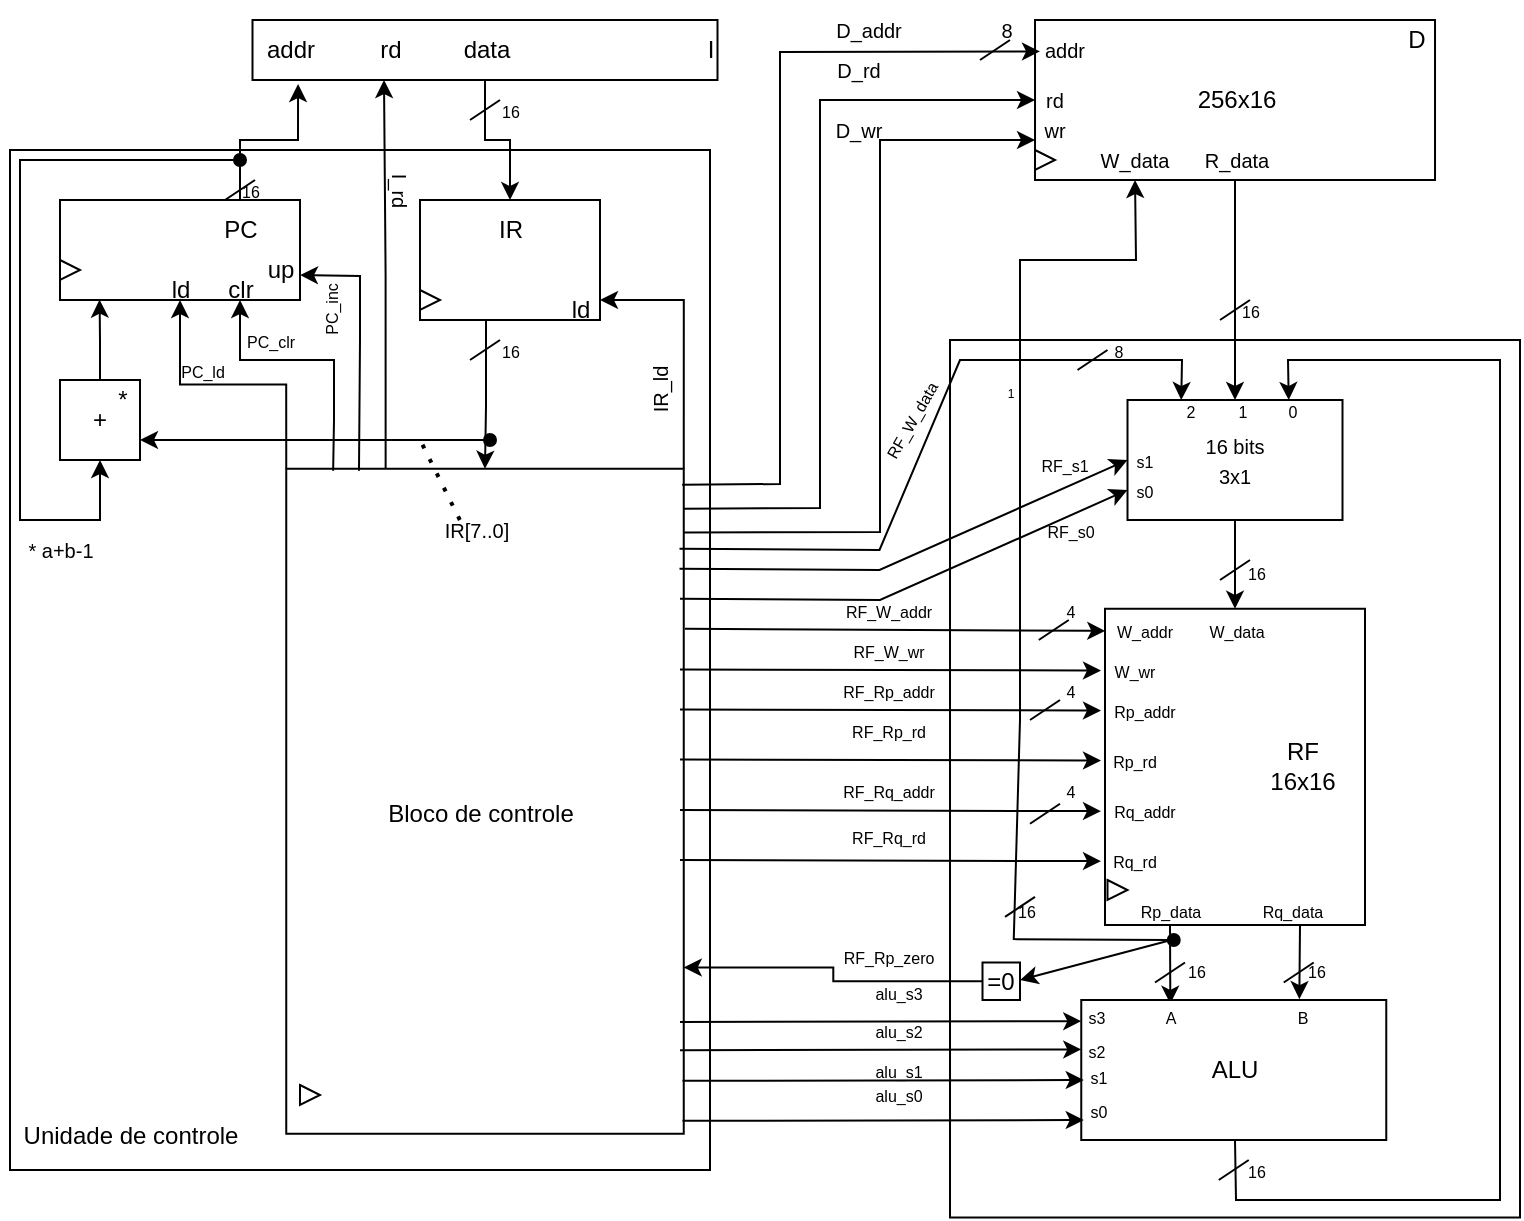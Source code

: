 <mxfile version="21.6.3" type="github">
  <diagram name="Page-1" id="ZlM_A8k6TZbqFOeZ7nO7">
    <mxGraphModel dx="961" dy="523" grid="1" gridSize="10" guides="1" tooltips="1" connect="1" arrows="1" fold="1" page="1" pageScale="1" pageWidth="850" pageHeight="1100" math="0" shadow="0">
      <root>
        <mxCell id="0" />
        <mxCell id="1" parent="0" />
        <mxCell id="ngXh2x4NFbDctlyxZlGq-3" value="" style="rounded=0;whiteSpace=wrap;html=1;rotation=90;" parent="1" vertex="1">
          <mxGeometry x="-35" y="315" width="510" height="350" as="geometry" />
        </mxCell>
        <mxCell id="yScjFbCwDToI_tj8SOom-4" style="edgeStyle=orthogonalEdgeStyle;rounded=0;orthogonalLoop=1;jettySize=auto;html=1;exitX=0;exitY=0.75;exitDx=0;exitDy=0;entryX=0.4;entryY=1;entryDx=0;entryDy=0;entryPerimeter=0;" edge="1" parent="1" source="ngXh2x4NFbDctlyxZlGq-4" target="ngXh2x4NFbDctlyxZlGq-20">
          <mxGeometry relative="1" as="geometry" />
        </mxCell>
        <mxCell id="yScjFbCwDToI_tj8SOom-14" style="edgeStyle=orthogonalEdgeStyle;rounded=0;orthogonalLoop=1;jettySize=auto;html=1;exitX=0;exitY=1;exitDx=0;exitDy=0;entryX=0.5;entryY=1;entryDx=0;entryDy=0;" edge="1" parent="1" source="ngXh2x4NFbDctlyxZlGq-4" target="ngXh2x4NFbDctlyxZlGq-6">
          <mxGeometry relative="1" as="geometry" />
        </mxCell>
        <mxCell id="yScjFbCwDToI_tj8SOom-21" style="edgeStyle=orthogonalEdgeStyle;rounded=0;orthogonalLoop=1;jettySize=auto;html=1;exitX=0;exitY=0;exitDx=0;exitDy=0;" edge="1" parent="1" source="ngXh2x4NFbDctlyxZlGq-4">
          <mxGeometry relative="1" as="geometry">
            <mxPoint x="340" y="310" as="targetPoint" />
            <Array as="points">
              <mxPoint x="382" y="310" />
            </Array>
          </mxGeometry>
        </mxCell>
        <mxCell id="ngXh2x4NFbDctlyxZlGq-4" value="" style="rounded=0;whiteSpace=wrap;html=1;rotation=90;" parent="1" vertex="1">
          <mxGeometry x="116.25" y="461.25" width="332.5" height="198.75" as="geometry" />
        </mxCell>
        <mxCell id="ngXh2x4NFbDctlyxZlGq-16" style="edgeStyle=orthogonalEdgeStyle;rounded=0;orthogonalLoop=1;jettySize=auto;html=1;exitX=0.5;exitY=1;exitDx=0;exitDy=0;entryX=0.5;entryY=0;entryDx=0;entryDy=0;" parent="1" source="ngXh2x4NFbDctlyxZlGq-5" target="ngXh2x4NFbDctlyxZlGq-7" edge="1">
          <mxGeometry relative="1" as="geometry" />
        </mxCell>
        <mxCell id="ngXh2x4NFbDctlyxZlGq-5" value="" style="rounded=0;whiteSpace=wrap;html=1;" parent="1" vertex="1">
          <mxGeometry x="166.25" y="170" width="232.5" height="30" as="geometry" />
        </mxCell>
        <mxCell id="ngXh2x4NFbDctlyxZlGq-14" style="edgeStyle=orthogonalEdgeStyle;rounded=0;orthogonalLoop=1;jettySize=auto;html=1;exitX=0.75;exitY=0;exitDx=0;exitDy=0;entryX=0.098;entryY=1.067;entryDx=0;entryDy=0;entryPerimeter=0;" parent="1" source="ngXh2x4NFbDctlyxZlGq-6" target="ngXh2x4NFbDctlyxZlGq-5" edge="1">
          <mxGeometry relative="1" as="geometry" />
        </mxCell>
        <mxCell id="ngXh2x4NFbDctlyxZlGq-6" value="" style="rounded=0;whiteSpace=wrap;html=1;" parent="1" vertex="1">
          <mxGeometry x="70" y="260" width="120" height="50" as="geometry" />
        </mxCell>
        <mxCell id="yScjFbCwDToI_tj8SOom-22" style="edgeStyle=orthogonalEdgeStyle;rounded=0;orthogonalLoop=1;jettySize=auto;html=1;exitX=0.25;exitY=1;exitDx=0;exitDy=0;entryX=0;entryY=0.5;entryDx=0;entryDy=0;" edge="1" parent="1" source="ngXh2x4NFbDctlyxZlGq-7" target="ngXh2x4NFbDctlyxZlGq-4">
          <mxGeometry relative="1" as="geometry">
            <Array as="points">
              <mxPoint x="283" y="320" />
              <mxPoint x="283" y="363" />
              <mxPoint x="283" y="363" />
            </Array>
          </mxGeometry>
        </mxCell>
        <mxCell id="ngXh2x4NFbDctlyxZlGq-7" value="" style="rounded=0;whiteSpace=wrap;html=1;" parent="1" vertex="1">
          <mxGeometry x="250" y="260" width="90" height="60" as="geometry" />
        </mxCell>
        <mxCell id="yScjFbCwDToI_tj8SOom-15" style="edgeStyle=orthogonalEdgeStyle;rounded=0;orthogonalLoop=1;jettySize=auto;html=1;exitX=0.5;exitY=0;exitDx=0;exitDy=0;entryX=0.165;entryY=0.996;entryDx=0;entryDy=0;entryPerimeter=0;" edge="1" parent="1" source="ngXh2x4NFbDctlyxZlGq-8" target="ngXh2x4NFbDctlyxZlGq-6">
          <mxGeometry relative="1" as="geometry" />
        </mxCell>
        <mxCell id="ngXh2x4NFbDctlyxZlGq-8" value="+" style="whiteSpace=wrap;html=1;aspect=fixed;" parent="1" vertex="1">
          <mxGeometry x="70" y="350" width="40" height="40" as="geometry" />
        </mxCell>
        <mxCell id="ngXh2x4NFbDctlyxZlGq-9" value="" style="rounded=0;whiteSpace=wrap;html=1;rotation=90;" parent="1" vertex="1">
          <mxGeometry x="438.13" y="406.88" width="438.75" height="285" as="geometry" />
        </mxCell>
        <mxCell id="yScjFbCwDToI_tj8SOom-67" style="edgeStyle=orthogonalEdgeStyle;rounded=0;orthogonalLoop=1;jettySize=auto;html=1;exitX=0.5;exitY=1;exitDx=0;exitDy=0;entryX=0.5;entryY=0;entryDx=0;entryDy=0;" edge="1" parent="1" source="ngXh2x4NFbDctlyxZlGq-10" target="ngXh2x4NFbDctlyxZlGq-11">
          <mxGeometry relative="1" as="geometry" />
        </mxCell>
        <mxCell id="ngXh2x4NFbDctlyxZlGq-10" value="" style="rounded=0;whiteSpace=wrap;html=1;" parent="1" vertex="1">
          <mxGeometry x="557.51" y="170" width="200" height="80" as="geometry" />
        </mxCell>
        <mxCell id="yScjFbCwDToI_tj8SOom-51" style="edgeStyle=orthogonalEdgeStyle;rounded=0;orthogonalLoop=1;jettySize=auto;html=1;exitX=0.5;exitY=1;exitDx=0;exitDy=0;entryX=0;entryY=0.5;entryDx=0;entryDy=0;" edge="1" parent="1" source="ngXh2x4NFbDctlyxZlGq-11" target="ngXh2x4NFbDctlyxZlGq-12">
          <mxGeometry relative="1" as="geometry" />
        </mxCell>
        <mxCell id="ngXh2x4NFbDctlyxZlGq-11" value="" style="rounded=0;whiteSpace=wrap;html=1;" parent="1" vertex="1">
          <mxGeometry x="603.75" y="360" width="107.5" height="60" as="geometry" />
        </mxCell>
        <mxCell id="yScjFbCwDToI_tj8SOom-49" style="edgeStyle=orthogonalEdgeStyle;rounded=0;orthogonalLoop=1;jettySize=auto;html=1;exitX=1;exitY=0.25;exitDx=0;exitDy=0;entryX=0.715;entryY=-0.006;entryDx=0;entryDy=0;entryPerimeter=0;" edge="1" parent="1" source="ngXh2x4NFbDctlyxZlGq-12" target="ngXh2x4NFbDctlyxZlGq-13">
          <mxGeometry relative="1" as="geometry" />
        </mxCell>
        <mxCell id="yScjFbCwDToI_tj8SOom-50" style="edgeStyle=orthogonalEdgeStyle;rounded=0;orthogonalLoop=1;jettySize=auto;html=1;exitX=1;exitY=0.75;exitDx=0;exitDy=0;entryX=0.292;entryY=0.027;entryDx=0;entryDy=0;entryPerimeter=0;" edge="1" parent="1" source="ngXh2x4NFbDctlyxZlGq-12" target="ngXh2x4NFbDctlyxZlGq-13">
          <mxGeometry relative="1" as="geometry" />
        </mxCell>
        <mxCell id="ngXh2x4NFbDctlyxZlGq-12" value="" style="rounded=0;whiteSpace=wrap;html=1;rotation=90;" parent="1" vertex="1">
          <mxGeometry x="578.44" y="478.44" width="158.12" height="130" as="geometry" />
        </mxCell>
        <mxCell id="ngXh2x4NFbDctlyxZlGq-13" value="" style="rounded=0;whiteSpace=wrap;html=1;" parent="1" vertex="1">
          <mxGeometry x="580.63" y="660" width="152.5" height="70" as="geometry" />
        </mxCell>
        <mxCell id="ngXh2x4NFbDctlyxZlGq-15" value="addr" style="text;html=1;align=center;verticalAlign=middle;resizable=0;points=[];autosize=1;strokeColor=none;fillColor=none;" parent="1" vertex="1">
          <mxGeometry x="160" y="170" width="50" height="30" as="geometry" />
        </mxCell>
        <mxCell id="ngXh2x4NFbDctlyxZlGq-18" value="data" style="text;html=1;align=center;verticalAlign=middle;resizable=0;points=[];autosize=1;strokeColor=none;fillColor=none;" parent="1" vertex="1">
          <mxGeometry x="257.5" y="170" width="50" height="30" as="geometry" />
        </mxCell>
        <mxCell id="ngXh2x4NFbDctlyxZlGq-20" value="rd" style="text;html=1;align=center;verticalAlign=middle;resizable=0;points=[];autosize=1;strokeColor=none;fillColor=none;" parent="1" vertex="1">
          <mxGeometry x="220" y="170" width="30" height="30" as="geometry" />
        </mxCell>
        <mxCell id="yScjFbCwDToI_tj8SOom-5" value="Bloco de controle" style="text;html=1;align=center;verticalAlign=middle;resizable=0;points=[];autosize=1;strokeColor=none;fillColor=none;" vertex="1" parent="1">
          <mxGeometry x="220" y="551.88" width="120" height="30" as="geometry" />
        </mxCell>
        <mxCell id="yScjFbCwDToI_tj8SOom-7" value="PC" style="text;html=1;align=center;verticalAlign=middle;resizable=0;points=[];autosize=1;strokeColor=none;fillColor=none;" vertex="1" parent="1">
          <mxGeometry x="140" y="260" width="40" height="30" as="geometry" />
        </mxCell>
        <mxCell id="yScjFbCwDToI_tj8SOom-8" value="ld" style="text;html=1;align=center;verticalAlign=middle;resizable=0;points=[];autosize=1;strokeColor=none;fillColor=none;" vertex="1" parent="1">
          <mxGeometry x="115" y="290" width="30" height="30" as="geometry" />
        </mxCell>
        <mxCell id="yScjFbCwDToI_tj8SOom-9" value="clr" style="text;html=1;align=center;verticalAlign=middle;resizable=0;points=[];autosize=1;strokeColor=none;fillColor=none;" vertex="1" parent="1">
          <mxGeometry x="140" y="290" width="40" height="30" as="geometry" />
        </mxCell>
        <mxCell id="yScjFbCwDToI_tj8SOom-10" value="" style="endArrow=classic;html=1;rounded=0;entryX=1;entryY=0.75;entryDx=0;entryDy=0;exitX=0.003;exitY=0.817;exitDx=0;exitDy=0;exitPerimeter=0;" edge="1" parent="1" source="ngXh2x4NFbDctlyxZlGq-4" target="ngXh2x4NFbDctlyxZlGq-6">
          <mxGeometry width="50" height="50" relative="1" as="geometry">
            <mxPoint x="220" y="400" as="sourcePoint" />
            <mxPoint x="220" y="300" as="targetPoint" />
            <Array as="points">
              <mxPoint x="220" y="330" />
              <mxPoint x="220" y="320" />
              <mxPoint x="220" y="298" />
            </Array>
          </mxGeometry>
        </mxCell>
        <mxCell id="yScjFbCwDToI_tj8SOom-11" value="up" style="text;html=1;align=center;verticalAlign=middle;resizable=0;points=[];autosize=1;strokeColor=none;fillColor=none;" vertex="1" parent="1">
          <mxGeometry x="160" y="280" width="40" height="30" as="geometry" />
        </mxCell>
        <mxCell id="yScjFbCwDToI_tj8SOom-13" value="" style="endArrow=classic;html=1;rounded=0;entryX=0.75;entryY=1;entryDx=0;entryDy=0;exitX=0.003;exitY=0.882;exitDx=0;exitDy=0;exitPerimeter=0;" edge="1" parent="1" source="ngXh2x4NFbDctlyxZlGq-4" target="ngXh2x4NFbDctlyxZlGq-6">
          <mxGeometry width="50" height="50" relative="1" as="geometry">
            <mxPoint x="200" y="415" as="sourcePoint" />
            <mxPoint x="200" y="350" as="targetPoint" />
            <Array as="points">
              <mxPoint x="207" y="370" />
              <mxPoint x="207" y="340" />
              <mxPoint x="160" y="340" />
            </Array>
          </mxGeometry>
        </mxCell>
        <mxCell id="yScjFbCwDToI_tj8SOom-16" value="" style="endArrow=classic;html=1;rounded=0;entryX=0.5;entryY=1;entryDx=0;entryDy=0;startArrow=oval;startFill=1;" edge="1" parent="1" target="ngXh2x4NFbDctlyxZlGq-8">
          <mxGeometry width="50" height="50" relative="1" as="geometry">
            <mxPoint x="160" y="240" as="sourcePoint" />
            <mxPoint x="130" y="280" as="targetPoint" />
            <Array as="points">
              <mxPoint x="110" y="240" />
              <mxPoint x="50" y="240" />
              <mxPoint x="50" y="310" />
              <mxPoint x="50" y="340" />
              <mxPoint x="50" y="420" />
              <mxPoint x="90" y="420" />
            </Array>
          </mxGeometry>
        </mxCell>
        <mxCell id="yScjFbCwDToI_tj8SOom-17" value="" style="endArrow=none;html=1;rounded=0;" edge="1" parent="1">
          <mxGeometry width="50" height="50" relative="1" as="geometry">
            <mxPoint x="152.5" y="260" as="sourcePoint" />
            <mxPoint x="167.5" y="250" as="targetPoint" />
          </mxGeometry>
        </mxCell>
        <mxCell id="yScjFbCwDToI_tj8SOom-18" value="&lt;font style=&quot;font-size: 8px;&quot;&gt;16&lt;/font&gt;" style="text;html=1;align=center;verticalAlign=middle;resizable=0;points=[];autosize=1;strokeColor=none;fillColor=none;" vertex="1" parent="1">
          <mxGeometry x="150" y="240" width="30" height="30" as="geometry" />
        </mxCell>
        <mxCell id="yScjFbCwDToI_tj8SOom-19" value="IR" style="text;html=1;align=center;verticalAlign=middle;resizable=0;points=[];autosize=1;strokeColor=none;fillColor=none;" vertex="1" parent="1">
          <mxGeometry x="275" y="260" width="40" height="30" as="geometry" />
        </mxCell>
        <mxCell id="yScjFbCwDToI_tj8SOom-20" value="ld" style="text;html=1;align=center;verticalAlign=middle;resizable=0;points=[];autosize=1;strokeColor=none;fillColor=none;" vertex="1" parent="1">
          <mxGeometry x="315" y="300" width="30" height="30" as="geometry" />
        </mxCell>
        <mxCell id="yScjFbCwDToI_tj8SOom-23" value="" style="endArrow=none;html=1;rounded=0;" edge="1" parent="1">
          <mxGeometry width="50" height="50" relative="1" as="geometry">
            <mxPoint x="275" y="340" as="sourcePoint" />
            <mxPoint x="290" y="330" as="targetPoint" />
          </mxGeometry>
        </mxCell>
        <mxCell id="yScjFbCwDToI_tj8SOom-24" value="&lt;font style=&quot;font-size: 8px;&quot;&gt;16&lt;/font&gt;" style="text;html=1;align=center;verticalAlign=middle;resizable=0;points=[];autosize=1;strokeColor=none;fillColor=none;" vertex="1" parent="1">
          <mxGeometry x="280" y="320" width="30" height="30" as="geometry" />
        </mxCell>
        <mxCell id="yScjFbCwDToI_tj8SOom-25" value="" style="endArrow=none;html=1;rounded=0;" edge="1" parent="1">
          <mxGeometry width="50" height="50" relative="1" as="geometry">
            <mxPoint x="275" y="220" as="sourcePoint" />
            <mxPoint x="290" y="210" as="targetPoint" />
          </mxGeometry>
        </mxCell>
        <mxCell id="yScjFbCwDToI_tj8SOom-26" value="&lt;font style=&quot;font-size: 8px;&quot;&gt;16&lt;/font&gt;" style="text;html=1;align=center;verticalAlign=middle;resizable=0;points=[];autosize=1;strokeColor=none;fillColor=none;" vertex="1" parent="1">
          <mxGeometry x="280" y="200" width="30" height="30" as="geometry" />
        </mxCell>
        <mxCell id="yScjFbCwDToI_tj8SOom-27" value="" style="endArrow=classic;html=1;rounded=0;entryX=1;entryY=0.75;entryDx=0;entryDy=0;" edge="1" parent="1" target="ngXh2x4NFbDctlyxZlGq-8">
          <mxGeometry width="50" height="50" relative="1" as="geometry">
            <mxPoint x="280" y="380" as="sourcePoint" />
            <mxPoint x="210" y="390" as="targetPoint" />
            <Array as="points">
              <mxPoint x="240" y="380" />
              <mxPoint x="200" y="380" />
            </Array>
          </mxGeometry>
        </mxCell>
        <mxCell id="yScjFbCwDToI_tj8SOom-28" value="" style="endArrow=oval;html=1;rounded=0;endFill=1;" edge="1" parent="1">
          <mxGeometry width="50" height="50" relative="1" as="geometry">
            <mxPoint x="275" y="380" as="sourcePoint" />
            <mxPoint x="285" y="380" as="targetPoint" />
          </mxGeometry>
        </mxCell>
        <mxCell id="yScjFbCwDToI_tj8SOom-31" value="" style="endArrow=classic;html=1;rounded=0;entryX=0.07;entryY=0.999;entryDx=0;entryDy=0;entryPerimeter=0;" edge="1" parent="1" target="ngXh2x4NFbDctlyxZlGq-12">
          <mxGeometry width="50" height="50" relative="1" as="geometry">
            <mxPoint x="382.5" y="474.43" as="sourcePoint" />
            <mxPoint x="447.5" y="474.43" as="targetPoint" />
          </mxGeometry>
        </mxCell>
        <mxCell id="yScjFbCwDToI_tj8SOom-33" value="" style="endArrow=classic;html=1;rounded=0;entryX=0.07;entryY=0.999;entryDx=0;entryDy=0;entryPerimeter=0;" edge="1" parent="1">
          <mxGeometry width="50" height="50" relative="1" as="geometry">
            <mxPoint x="380" y="494.71" as="sourcePoint" />
            <mxPoint x="590.5" y="495.28" as="targetPoint" />
          </mxGeometry>
        </mxCell>
        <mxCell id="yScjFbCwDToI_tj8SOom-34" value="" style="endArrow=classic;html=1;rounded=0;entryX=0.07;entryY=0.999;entryDx=0;entryDy=0;entryPerimeter=0;" edge="1" parent="1">
          <mxGeometry width="50" height="50" relative="1" as="geometry">
            <mxPoint x="380" y="514.71" as="sourcePoint" />
            <mxPoint x="590.5" y="515.28" as="targetPoint" />
          </mxGeometry>
        </mxCell>
        <mxCell id="yScjFbCwDToI_tj8SOom-35" value="" style="endArrow=classic;html=1;rounded=0;entryX=0.07;entryY=0.999;entryDx=0;entryDy=0;entryPerimeter=0;" edge="1" parent="1">
          <mxGeometry width="50" height="50" relative="1" as="geometry">
            <mxPoint x="380" y="539.71" as="sourcePoint" />
            <mxPoint x="590.5" y="540.28" as="targetPoint" />
          </mxGeometry>
        </mxCell>
        <mxCell id="yScjFbCwDToI_tj8SOom-36" value="" style="endArrow=classic;html=1;rounded=0;entryX=0.07;entryY=0.999;entryDx=0;entryDy=0;entryPerimeter=0;" edge="1" parent="1">
          <mxGeometry width="50" height="50" relative="1" as="geometry">
            <mxPoint x="380" y="565.0" as="sourcePoint" />
            <mxPoint x="590.5" y="565.57" as="targetPoint" />
          </mxGeometry>
        </mxCell>
        <mxCell id="yScjFbCwDToI_tj8SOom-37" value="" style="endArrow=classic;html=1;rounded=0;entryX=0.07;entryY=0.999;entryDx=0;entryDy=0;entryPerimeter=0;" edge="1" parent="1">
          <mxGeometry width="50" height="50" relative="1" as="geometry">
            <mxPoint x="380" y="590" as="sourcePoint" />
            <mxPoint x="590.5" y="590.57" as="targetPoint" />
          </mxGeometry>
        </mxCell>
        <mxCell id="yScjFbCwDToI_tj8SOom-38" value="" style="endArrow=classic;html=1;rounded=0;entryX=0.07;entryY=0.999;entryDx=0;entryDy=0;entryPerimeter=0;" edge="1" parent="1">
          <mxGeometry width="50" height="50" relative="1" as="geometry">
            <mxPoint x="380" y="671" as="sourcePoint" />
            <mxPoint x="580.63" y="670.57" as="targetPoint" />
          </mxGeometry>
        </mxCell>
        <mxCell id="yScjFbCwDToI_tj8SOom-39" value="" style="endArrow=classic;html=1;rounded=0;entryX=0.07;entryY=0.999;entryDx=0;entryDy=0;entryPerimeter=0;" edge="1" parent="1">
          <mxGeometry width="50" height="50" relative="1" as="geometry">
            <mxPoint x="380" y="685.14" as="sourcePoint" />
            <mxPoint x="580.63" y="684.71" as="targetPoint" />
          </mxGeometry>
        </mxCell>
        <mxCell id="yScjFbCwDToI_tj8SOom-40" value="" style="endArrow=classic;html=1;rounded=0;entryX=0.07;entryY=0.999;entryDx=0;entryDy=0;entryPerimeter=0;" edge="1" parent="1">
          <mxGeometry width="50" height="50" relative="1" as="geometry">
            <mxPoint x="381.25" y="700.43" as="sourcePoint" />
            <mxPoint x="581.88" y="700.0" as="targetPoint" />
          </mxGeometry>
        </mxCell>
        <mxCell id="yScjFbCwDToI_tj8SOom-41" value="" style="endArrow=classic;html=1;rounded=0;entryX=0.07;entryY=0.999;entryDx=0;entryDy=0;entryPerimeter=0;" edge="1" parent="1">
          <mxGeometry width="50" height="50" relative="1" as="geometry">
            <mxPoint x="381.25" y="720.43" as="sourcePoint" />
            <mxPoint x="581.88" y="720.0" as="targetPoint" />
          </mxGeometry>
        </mxCell>
        <mxCell id="yScjFbCwDToI_tj8SOom-42" value="&lt;font style=&quot;font-size: 8px;&quot;&gt;W_addr&lt;/font&gt;" style="text;html=1;align=center;verticalAlign=middle;resizable=0;points=[];autosize=1;strokeColor=none;fillColor=none;" vertex="1" parent="1">
          <mxGeometry x="586.88" y="460" width="50" height="30" as="geometry" />
        </mxCell>
        <mxCell id="yScjFbCwDToI_tj8SOom-43" value="&lt;font style=&quot;font-size: 8px;&quot;&gt;W_wr&lt;/font&gt;" style="text;html=1;align=center;verticalAlign=middle;resizable=0;points=[];autosize=1;strokeColor=none;fillColor=none;" vertex="1" parent="1">
          <mxGeometry x="586.88" y="480" width="40" height="30" as="geometry" />
        </mxCell>
        <mxCell id="yScjFbCwDToI_tj8SOom-44" value="&lt;font style=&quot;font-size: 8px;&quot;&gt;Rp_addr&lt;/font&gt;" style="text;html=1;align=center;verticalAlign=middle;resizable=0;points=[];autosize=1;strokeColor=none;fillColor=none;" vertex="1" parent="1">
          <mxGeometry x="586.88" y="500" width="50" height="30" as="geometry" />
        </mxCell>
        <mxCell id="yScjFbCwDToI_tj8SOom-46" value="&lt;span style=&quot;font-size: 8px;&quot;&gt;Rp_rd&lt;/span&gt;" style="text;html=1;align=center;verticalAlign=middle;resizable=0;points=[];autosize=1;strokeColor=none;fillColor=none;" vertex="1" parent="1">
          <mxGeometry x="581.88" y="525" width="50" height="30" as="geometry" />
        </mxCell>
        <mxCell id="yScjFbCwDToI_tj8SOom-47" value="&lt;span style=&quot;font-size: 8px;&quot;&gt;Rq_addr&lt;/span&gt;" style="text;html=1;align=center;verticalAlign=middle;resizable=0;points=[];autosize=1;strokeColor=none;fillColor=none;" vertex="1" parent="1">
          <mxGeometry x="586.88" y="550" width="50" height="30" as="geometry" />
        </mxCell>
        <mxCell id="yScjFbCwDToI_tj8SOom-48" value="&lt;span style=&quot;font-size: 8px;&quot;&gt;Rq_rd&lt;/span&gt;" style="text;html=1;align=center;verticalAlign=middle;resizable=0;points=[];autosize=1;strokeColor=none;fillColor=none;" vertex="1" parent="1">
          <mxGeometry x="581.88" y="575" width="50" height="30" as="geometry" />
        </mxCell>
        <mxCell id="yScjFbCwDToI_tj8SOom-52" value="&lt;font style=&quot;font-size: 8px;&quot;&gt;W_data&lt;/font&gt;" style="text;html=1;align=center;verticalAlign=middle;resizable=0;points=[];autosize=1;strokeColor=none;fillColor=none;" vertex="1" parent="1">
          <mxGeometry x="632.51" y="460" width="50" height="30" as="geometry" />
        </mxCell>
        <mxCell id="yScjFbCwDToI_tj8SOom-53" value="&lt;font style=&quot;font-size: 8px;&quot;&gt;Rp_data&lt;/font&gt;" style="text;html=1;align=center;verticalAlign=middle;resizable=0;points=[];autosize=1;strokeColor=none;fillColor=none;" vertex="1" parent="1">
          <mxGeometry x="600" y="600" width="50" height="30" as="geometry" />
        </mxCell>
        <mxCell id="yScjFbCwDToI_tj8SOom-54" value="&lt;font style=&quot;font-size: 8px;&quot;&gt;Rq_data&lt;/font&gt;" style="text;html=1;align=center;verticalAlign=middle;resizable=0;points=[];autosize=1;strokeColor=none;fillColor=none;" vertex="1" parent="1">
          <mxGeometry x="661.25" y="600" width="50" height="30" as="geometry" />
        </mxCell>
        <mxCell id="yScjFbCwDToI_tj8SOom-55" value="RF&lt;br&gt;16x16" style="text;html=1;align=center;verticalAlign=middle;resizable=0;points=[];autosize=1;strokeColor=none;fillColor=none;" vertex="1" parent="1">
          <mxGeometry x="661.25" y="523.44" width="60" height="40" as="geometry" />
        </mxCell>
        <mxCell id="yScjFbCwDToI_tj8SOom-56" value="ALU" style="text;html=1;align=center;verticalAlign=middle;resizable=0;points=[];autosize=1;strokeColor=none;fillColor=none;" vertex="1" parent="1">
          <mxGeometry x="631.88" y="680" width="50" height="30" as="geometry" />
        </mxCell>
        <mxCell id="yScjFbCwDToI_tj8SOom-58" value="&lt;font style=&quot;font-size: 8px;&quot;&gt;s1&lt;/font&gt;" style="text;html=1;align=center;verticalAlign=middle;resizable=0;points=[];autosize=1;strokeColor=none;fillColor=none;" vertex="1" parent="1">
          <mxGeometry x="573.75" y="682.5" width="30" height="30" as="geometry" />
        </mxCell>
        <mxCell id="yScjFbCwDToI_tj8SOom-59" value="&lt;font style=&quot;font-size: 8px;&quot;&gt;s0&lt;/font&gt;" style="text;html=1;align=center;verticalAlign=middle;resizable=0;points=[];autosize=1;strokeColor=none;fillColor=none;" vertex="1" parent="1">
          <mxGeometry x="573.75" y="700" width="30" height="30" as="geometry" />
        </mxCell>
        <mxCell id="yScjFbCwDToI_tj8SOom-60" value="&lt;font style=&quot;font-size: 8px;&quot;&gt;s2&lt;/font&gt;" style="text;html=1;align=center;verticalAlign=middle;resizable=0;points=[];autosize=1;strokeColor=none;fillColor=none;" vertex="1" parent="1">
          <mxGeometry x="572.5" y="670" width="30" height="30" as="geometry" />
        </mxCell>
        <mxCell id="yScjFbCwDToI_tj8SOom-62" value="&lt;font style=&quot;font-size: 8px;&quot;&gt;s3&lt;/font&gt;" style="text;html=1;align=center;verticalAlign=middle;resizable=0;points=[];autosize=1;strokeColor=none;fillColor=none;" vertex="1" parent="1">
          <mxGeometry x="572.5" y="652.5" width="30" height="30" as="geometry" />
        </mxCell>
        <mxCell id="yScjFbCwDToI_tj8SOom-63" value="&lt;font style=&quot;font-size: 8px;&quot;&gt;A&lt;/font&gt;" style="text;html=1;align=center;verticalAlign=middle;resizable=0;points=[];autosize=1;strokeColor=none;fillColor=none;" vertex="1" parent="1">
          <mxGeometry x="610" y="652.5" width="30" height="30" as="geometry" />
        </mxCell>
        <mxCell id="yScjFbCwDToI_tj8SOom-64" value="&lt;font style=&quot;font-size: 8px;&quot;&gt;B&lt;/font&gt;" style="text;html=1;align=center;verticalAlign=middle;resizable=0;points=[];autosize=1;strokeColor=none;fillColor=none;" vertex="1" parent="1">
          <mxGeometry x="676.25" y="652.5" width="30" height="30" as="geometry" />
        </mxCell>
        <mxCell id="yScjFbCwDToI_tj8SOom-66" value="" style="endArrow=classic;html=1;rounded=0;entryX=0.75;entryY=0;entryDx=0;entryDy=0;" edge="1" parent="1" target="ngXh2x4NFbDctlyxZlGq-11">
          <mxGeometry width="50" height="50" relative="1" as="geometry">
            <mxPoint x="657.5" y="730" as="sourcePoint" />
            <mxPoint x="840" y="340" as="targetPoint" />
            <Array as="points">
              <mxPoint x="658" y="760" />
              <mxPoint x="710" y="760" />
              <mxPoint x="760" y="760" />
              <mxPoint x="790" y="760" />
              <mxPoint x="790" y="630" />
              <mxPoint x="790" y="530" />
              <mxPoint x="790" y="470" />
              <mxPoint x="790" y="430" />
              <mxPoint x="790" y="390" />
              <mxPoint x="790" y="340" />
              <mxPoint x="770" y="340" />
              <mxPoint x="720" y="340" />
              <mxPoint x="684" y="340" />
            </Array>
          </mxGeometry>
        </mxCell>
        <mxCell id="yScjFbCwDToI_tj8SOom-68" value="" style="endArrow=classic;html=1;rounded=0;entryX=0.25;entryY=1;entryDx=0;entryDy=0;startArrow=oval;startFill=1;" edge="1" parent="1" target="ngXh2x4NFbDctlyxZlGq-10">
          <mxGeometry width="50" height="50" relative="1" as="geometry">
            <mxPoint x="626.88" y="630" as="sourcePoint" />
            <mxPoint x="546.88" y="571.56" as="targetPoint" />
            <Array as="points">
              <mxPoint x="546.88" y="629.56" />
              <mxPoint x="550" y="520" />
              <mxPoint x="550" y="450" />
              <mxPoint x="550" y="350" />
              <mxPoint x="550" y="290" />
              <mxPoint x="608" y="290" />
            </Array>
          </mxGeometry>
        </mxCell>
        <mxCell id="yScjFbCwDToI_tj8SOom-69" value="" style="endArrow=classic;html=1;rounded=0;entryX=0;entryY=0.75;entryDx=0;entryDy=0;" edge="1" parent="1" target="ngXh2x4NFbDctlyxZlGq-11">
          <mxGeometry width="50" height="50" relative="1" as="geometry">
            <mxPoint x="380" y="459.43" as="sourcePoint" />
            <mxPoint x="590.5" y="460" as="targetPoint" />
            <Array as="points">
              <mxPoint x="480" y="460" />
            </Array>
          </mxGeometry>
        </mxCell>
        <mxCell id="yScjFbCwDToI_tj8SOom-70" value="" style="endArrow=classic;html=1;rounded=0;entryX=0;entryY=0.75;entryDx=0;entryDy=0;" edge="1" parent="1">
          <mxGeometry width="50" height="50" relative="1" as="geometry">
            <mxPoint x="379.75" y="444.43" as="sourcePoint" />
            <mxPoint x="603.75" y="390" as="targetPoint" />
            <Array as="points">
              <mxPoint x="479.75" y="445" />
            </Array>
          </mxGeometry>
        </mxCell>
        <mxCell id="yScjFbCwDToI_tj8SOom-71" value="" style="endArrow=classic;html=1;rounded=0;entryX=0;entryY=0.75;entryDx=0;entryDy=0;exitX=0.096;exitY=0.001;exitDx=0;exitDy=0;exitPerimeter=0;" edge="1" parent="1" source="ngXh2x4NFbDctlyxZlGq-4" target="ngXh2x4NFbDctlyxZlGq-10">
          <mxGeometry width="50" height="50" relative="1" as="geometry">
            <mxPoint x="379.75" y="434.43" as="sourcePoint" />
            <mxPoint x="603.75" y="380" as="targetPoint" />
            <Array as="points">
              <mxPoint x="480" y="426" />
              <mxPoint x="480" y="230" />
            </Array>
          </mxGeometry>
        </mxCell>
        <mxCell id="yScjFbCwDToI_tj8SOom-72" value="" style="endArrow=classic;html=1;rounded=0;entryX=0;entryY=0.5;entryDx=0;entryDy=0;exitX=0.06;exitY=0.001;exitDx=0;exitDy=0;exitPerimeter=0;" edge="1" parent="1" source="ngXh2x4NFbDctlyxZlGq-4" target="ngXh2x4NFbDctlyxZlGq-10">
          <mxGeometry width="50" height="50" relative="1" as="geometry">
            <mxPoint x="379.26" y="424.43" as="sourcePoint" />
            <mxPoint x="557.51" y="220" as="targetPoint" />
            <Array as="points">
              <mxPoint x="450" y="414" />
              <mxPoint x="450" y="330" />
              <mxPoint x="450" y="280" />
              <mxPoint x="450" y="210" />
            </Array>
          </mxGeometry>
        </mxCell>
        <mxCell id="yScjFbCwDToI_tj8SOom-73" value="" style="endArrow=classic;html=1;rounded=0;entryX=0.203;entryY=0.523;entryDx=0;entryDy=0;entryPerimeter=0;exitX=0.024;exitY=0.004;exitDx=0;exitDy=0;exitPerimeter=0;" edge="1" parent="1" source="ngXh2x4NFbDctlyxZlGq-4" target="yScjFbCwDToI_tj8SOom-74">
          <mxGeometry width="50" height="50" relative="1" as="geometry">
            <mxPoint x="378.77" y="411.93" as="sourcePoint" />
            <mxPoint x="557.51" y="197.5" as="targetPoint" />
            <Array as="points">
              <mxPoint x="430" y="402" />
              <mxPoint x="430" y="320" />
              <mxPoint x="430" y="260" />
              <mxPoint x="430" y="186" />
            </Array>
          </mxGeometry>
        </mxCell>
        <mxCell id="yScjFbCwDToI_tj8SOom-74" value="&lt;font style=&quot;font-size: 10px;&quot;&gt;addr&lt;/font&gt;" style="text;html=1;align=center;verticalAlign=middle;resizable=0;points=[];autosize=1;strokeColor=none;fillColor=none;" vertex="1" parent="1">
          <mxGeometry x="551.88" y="170" width="40" height="30" as="geometry" />
        </mxCell>
        <mxCell id="yScjFbCwDToI_tj8SOom-75" value="&lt;font style=&quot;font-size: 10px;&quot;&gt;rd&lt;/font&gt;" style="text;html=1;align=center;verticalAlign=middle;resizable=0;points=[];autosize=1;strokeColor=none;fillColor=none;" vertex="1" parent="1">
          <mxGeometry x="551.88" y="195" width="30" height="30" as="geometry" />
        </mxCell>
        <mxCell id="yScjFbCwDToI_tj8SOom-76" value="&lt;font style=&quot;font-size: 10px;&quot;&gt;wr&lt;/font&gt;" style="text;html=1;align=center;verticalAlign=middle;resizable=0;points=[];autosize=1;strokeColor=none;fillColor=none;" vertex="1" parent="1">
          <mxGeometry x="551.88" y="210" width="30" height="30" as="geometry" />
        </mxCell>
        <mxCell id="yScjFbCwDToI_tj8SOom-78" value="&lt;font style=&quot;font-size: 10px;&quot;&gt;W_data&lt;/font&gt;" style="text;html=1;align=center;verticalAlign=middle;resizable=0;points=[];autosize=1;strokeColor=none;fillColor=none;" vertex="1" parent="1">
          <mxGeometry x="576.88" y="225" width="60" height="30" as="geometry" />
        </mxCell>
        <mxCell id="yScjFbCwDToI_tj8SOom-79" value="&lt;font style=&quot;font-size: 10px;&quot;&gt;R_data&lt;/font&gt;" style="text;html=1;align=center;verticalAlign=middle;resizable=0;points=[];autosize=1;strokeColor=none;fillColor=none;" vertex="1" parent="1">
          <mxGeometry x="627.5" y="225" width="60" height="30" as="geometry" />
        </mxCell>
        <mxCell id="yScjFbCwDToI_tj8SOom-80" value="256x16" style="text;html=1;align=center;verticalAlign=middle;resizable=0;points=[];autosize=1;strokeColor=none;fillColor=none;" vertex="1" parent="1">
          <mxGeometry x="627.51" y="195" width="60" height="30" as="geometry" />
        </mxCell>
        <mxCell id="yScjFbCwDToI_tj8SOom-82" value="D" style="text;html=1;align=center;verticalAlign=middle;resizable=0;points=[];autosize=1;strokeColor=none;fillColor=none;" vertex="1" parent="1">
          <mxGeometry x="733.13" y="165" width="30" height="30" as="geometry" />
        </mxCell>
        <mxCell id="yScjFbCwDToI_tj8SOom-83" value="" style="endArrow=classic;html=1;rounded=0;entryX=0.25;entryY=0;entryDx=0;entryDy=0;" edge="1" parent="1" target="ngXh2x4NFbDctlyxZlGq-11">
          <mxGeometry width="50" height="50" relative="1" as="geometry">
            <mxPoint x="379.75" y="434.43" as="sourcePoint" />
            <mxPoint x="603.75" y="380" as="targetPoint" />
            <Array as="points">
              <mxPoint x="479.75" y="435" />
              <mxPoint x="520" y="340" />
              <mxPoint x="570" y="340" />
              <mxPoint x="631" y="340" />
            </Array>
          </mxGeometry>
        </mxCell>
        <mxCell id="yScjFbCwDToI_tj8SOom-84" value="&lt;font style=&quot;font-size: 10px;&quot;&gt;16 bits&lt;br&gt;3x1&lt;/font&gt;" style="text;html=1;align=center;verticalAlign=middle;resizable=0;points=[];autosize=1;strokeColor=none;fillColor=none;" vertex="1" parent="1">
          <mxGeometry x="631.88" y="370" width="50" height="40" as="geometry" />
        </mxCell>
        <mxCell id="yScjFbCwDToI_tj8SOom-85" value="&lt;font style=&quot;font-size: 8px;&quot;&gt;2&lt;/font&gt;" style="text;html=1;align=center;verticalAlign=middle;resizable=0;points=[];autosize=1;strokeColor=none;fillColor=none;" vertex="1" parent="1">
          <mxGeometry x="620" y="350" width="30" height="30" as="geometry" />
        </mxCell>
        <mxCell id="yScjFbCwDToI_tj8SOom-87" value="&lt;font style=&quot;font-size: 8px;&quot;&gt;1&lt;/font&gt;" style="text;html=1;align=center;verticalAlign=middle;resizable=0;points=[];autosize=1;strokeColor=none;fillColor=none;" vertex="1" parent="1">
          <mxGeometry x="646.25" y="350" width="30" height="30" as="geometry" />
        </mxCell>
        <mxCell id="yScjFbCwDToI_tj8SOom-88" value="&lt;font style=&quot;font-size: 8px;&quot;&gt;0&lt;/font&gt;" style="text;html=1;align=center;verticalAlign=middle;resizable=0;points=[];autosize=1;strokeColor=none;fillColor=none;" vertex="1" parent="1">
          <mxGeometry x="671.25" y="350" width="30" height="30" as="geometry" />
        </mxCell>
        <mxCell id="yScjFbCwDToI_tj8SOom-89" value="&lt;font style=&quot;font-size: 8px;&quot;&gt;s1&lt;/font&gt;" style="text;html=1;align=center;verticalAlign=middle;resizable=0;points=[];autosize=1;strokeColor=none;fillColor=none;" vertex="1" parent="1">
          <mxGeometry x="596.88" y="375" width="30" height="30" as="geometry" />
        </mxCell>
        <mxCell id="yScjFbCwDToI_tj8SOom-90" value="&lt;font style=&quot;font-size: 8px;&quot;&gt;s0&lt;/font&gt;" style="text;html=1;align=center;verticalAlign=middle;resizable=0;points=[];autosize=1;strokeColor=none;fillColor=none;" vertex="1" parent="1">
          <mxGeometry x="596.88" y="390" width="30" height="30" as="geometry" />
        </mxCell>
        <mxCell id="yScjFbCwDToI_tj8SOom-91" value="I" style="text;html=1;align=center;verticalAlign=middle;resizable=0;points=[];autosize=1;strokeColor=none;fillColor=none;" vertex="1" parent="1">
          <mxGeometry x="380" y="170" width="30" height="30" as="geometry" />
        </mxCell>
        <mxCell id="yScjFbCwDToI_tj8SOom-92" value="&lt;font style=&quot;font-size: 10px;&quot;&gt;I_rd&lt;/font&gt;" style="text;html=1;align=center;verticalAlign=middle;resizable=0;points=[];autosize=1;strokeColor=none;fillColor=none;rotation=90;" vertex="1" parent="1">
          <mxGeometry x="220" y="240" width="40" height="30" as="geometry" />
        </mxCell>
        <mxCell id="yScjFbCwDToI_tj8SOom-93" value="&lt;font style=&quot;font-size: 10px;&quot;&gt;IR_ld&lt;/font&gt;" style="text;html=1;align=center;verticalAlign=middle;resizable=0;points=[];autosize=1;strokeColor=none;fillColor=none;rotation=270;" vertex="1" parent="1">
          <mxGeometry x="345" y="340" width="50" height="30" as="geometry" />
        </mxCell>
        <mxCell id="yScjFbCwDToI_tj8SOom-95" value="&lt;font style=&quot;font-size: 8px;&quot;&gt;PC_inc&lt;/font&gt;" style="text;html=1;align=center;verticalAlign=middle;resizable=0;points=[];autosize=1;strokeColor=none;fillColor=none;rotation=270;" vertex="1" parent="1">
          <mxGeometry x="180" y="300" width="50" height="30" as="geometry" />
        </mxCell>
        <mxCell id="yScjFbCwDToI_tj8SOom-96" value="&lt;font style=&quot;font-size: 8px;&quot;&gt;PC_clr&lt;/font&gt;" style="text;html=1;align=center;verticalAlign=middle;resizable=0;points=[];autosize=1;strokeColor=none;fillColor=none;rotation=0;" vertex="1" parent="1">
          <mxGeometry x="150" y="315" width="50" height="30" as="geometry" />
        </mxCell>
        <mxCell id="yScjFbCwDToI_tj8SOom-97" value="&lt;font style=&quot;font-size: 8px;&quot;&gt;PC_ld&lt;/font&gt;" style="text;html=1;align=center;verticalAlign=middle;resizable=0;points=[];autosize=1;strokeColor=none;fillColor=none;" vertex="1" parent="1">
          <mxGeometry x="116.25" y="330" width="50" height="30" as="geometry" />
        </mxCell>
        <mxCell id="yScjFbCwDToI_tj8SOom-98" value="*" style="text;html=1;align=center;verticalAlign=middle;resizable=0;points=[];autosize=1;strokeColor=none;fillColor=none;" vertex="1" parent="1">
          <mxGeometry x="86.25" y="345" width="30" height="30" as="geometry" />
        </mxCell>
        <mxCell id="yScjFbCwDToI_tj8SOom-99" value="&lt;font style=&quot;font-size: 10px;&quot;&gt;* a+b-1&lt;/font&gt;" style="text;html=1;align=center;verticalAlign=middle;resizable=0;points=[];autosize=1;strokeColor=none;fillColor=none;" vertex="1" parent="1">
          <mxGeometry x="40" y="420" width="60" height="30" as="geometry" />
        </mxCell>
        <mxCell id="yScjFbCwDToI_tj8SOom-100" value="" style="endArrow=none;dashed=1;html=1;dashPattern=1 3;strokeWidth=2;rounded=0;exitX=0.258;exitY=0.362;exitDx=0;exitDy=0;exitPerimeter=0;" edge="1" parent="1">
          <mxGeometry width="50" height="50" relative="1" as="geometry">
            <mxPoint x="269.928" y="420" as="sourcePoint" />
            <mxPoint x="250" y="379.84" as="targetPoint" />
          </mxGeometry>
        </mxCell>
        <mxCell id="yScjFbCwDToI_tj8SOom-101" value="&lt;font style=&quot;font-size: 10px;&quot;&gt;IR[7..0]&lt;/font&gt;" style="text;html=1;align=center;verticalAlign=middle;resizable=0;points=[];autosize=1;strokeColor=none;fillColor=none;" vertex="1" parent="1">
          <mxGeometry x="247.5" y="410" width="60" height="30" as="geometry" />
        </mxCell>
        <mxCell id="yScjFbCwDToI_tj8SOom-102" value="&lt;font style=&quot;font-size: 10px;&quot;&gt;D_addr&lt;/font&gt;" style="text;html=1;align=center;verticalAlign=middle;resizable=0;points=[];autosize=1;strokeColor=none;fillColor=none;" vertex="1" parent="1">
          <mxGeometry x="443.75" y="160" width="60" height="30" as="geometry" />
        </mxCell>
        <mxCell id="yScjFbCwDToI_tj8SOom-103" value="&lt;font style=&quot;font-size: 10px;&quot;&gt;D_rd&lt;/font&gt;" style="text;html=1;align=center;verticalAlign=middle;resizable=0;points=[];autosize=1;strokeColor=none;fillColor=none;" vertex="1" parent="1">
          <mxGeometry x="443.75" y="180" width="50" height="30" as="geometry" />
        </mxCell>
        <mxCell id="yScjFbCwDToI_tj8SOom-104" value="&lt;font style=&quot;font-size: 10px;&quot;&gt;D_wr&lt;/font&gt;" style="text;html=1;align=center;verticalAlign=middle;resizable=0;points=[];autosize=1;strokeColor=none;fillColor=none;" vertex="1" parent="1">
          <mxGeometry x="443.75" y="210" width="50" height="30" as="geometry" />
        </mxCell>
        <mxCell id="yScjFbCwDToI_tj8SOom-105" value="&lt;font style=&quot;font-size: 8px;&quot;&gt;RF_W_data&lt;/font&gt;" style="text;html=1;align=center;verticalAlign=middle;resizable=0;points=[];autosize=1;strokeColor=none;fillColor=none;rotation=-60;" vertex="1" parent="1">
          <mxGeometry x="460" y="355" width="70" height="30" as="geometry" />
        </mxCell>
        <mxCell id="yScjFbCwDToI_tj8SOom-106" value="&lt;font style=&quot;font-size: 8px;&quot;&gt;RF_s1&lt;/font&gt;" style="text;html=1;align=center;verticalAlign=middle;resizable=0;points=[];autosize=1;strokeColor=none;fillColor=none;" vertex="1" parent="1">
          <mxGeometry x="546.88" y="376.88" width="50" height="30" as="geometry" />
        </mxCell>
        <mxCell id="yScjFbCwDToI_tj8SOom-107" value="&lt;font style=&quot;font-size: 8px;&quot;&gt;RF_s0&lt;/font&gt;" style="text;html=1;align=center;verticalAlign=middle;resizable=0;points=[];autosize=1;strokeColor=none;fillColor=none;" vertex="1" parent="1">
          <mxGeometry x="550" y="410" width="50" height="30" as="geometry" />
        </mxCell>
        <mxCell id="yScjFbCwDToI_tj8SOom-108" value="&lt;font style=&quot;font-size: 8px;&quot;&gt;RF_W_addr&lt;/font&gt;" style="text;html=1;align=center;verticalAlign=middle;resizable=0;points=[];autosize=1;strokeColor=none;fillColor=none;" vertex="1" parent="1">
          <mxGeometry x="448.75" y="450" width="70" height="30" as="geometry" />
        </mxCell>
        <mxCell id="yScjFbCwDToI_tj8SOom-109" value="&lt;font style=&quot;font-size: 8px;&quot;&gt;RF_W_wr&lt;/font&gt;" style="text;html=1;align=center;verticalAlign=middle;resizable=0;points=[];autosize=1;strokeColor=none;fillColor=none;" vertex="1" parent="1">
          <mxGeometry x="453.75" y="470" width="60" height="30" as="geometry" />
        </mxCell>
        <mxCell id="yScjFbCwDToI_tj8SOom-110" value="&lt;font style=&quot;font-size: 8px;&quot;&gt;RF_Rp_addr&lt;/font&gt;" style="text;html=1;align=center;verticalAlign=middle;resizable=0;points=[];autosize=1;strokeColor=none;fillColor=none;" vertex="1" parent="1">
          <mxGeometry x="448.75" y="490" width="70" height="30" as="geometry" />
        </mxCell>
        <mxCell id="yScjFbCwDToI_tj8SOom-111" value="&lt;font style=&quot;font-size: 8px;&quot;&gt;RF_Rp_rd&lt;/font&gt;" style="text;html=1;align=center;verticalAlign=middle;resizable=0;points=[];autosize=1;strokeColor=none;fillColor=none;" vertex="1" parent="1">
          <mxGeometry x="453.75" y="510" width="60" height="30" as="geometry" />
        </mxCell>
        <mxCell id="yScjFbCwDToI_tj8SOom-113" value="&lt;font style=&quot;font-size: 8px;&quot;&gt;RF_Rq_addr&lt;/font&gt;" style="text;html=1;align=center;verticalAlign=middle;resizable=0;points=[];autosize=1;strokeColor=none;fillColor=none;" vertex="1" parent="1">
          <mxGeometry x="448.75" y="540" width="70" height="30" as="geometry" />
        </mxCell>
        <mxCell id="yScjFbCwDToI_tj8SOom-114" value="&lt;font style=&quot;font-size: 8px;&quot;&gt;RF_Rq_rd&lt;/font&gt;" style="text;html=1;align=center;verticalAlign=middle;resizable=0;points=[];autosize=1;strokeColor=none;fillColor=none;" vertex="1" parent="1">
          <mxGeometry x="453.75" y="563.44" width="60" height="30" as="geometry" />
        </mxCell>
        <mxCell id="yScjFbCwDToI_tj8SOom-115" value="" style="endArrow=classic;html=1;rounded=0;" edge="1" parent="1">
          <mxGeometry width="50" height="50" relative="1" as="geometry">
            <mxPoint x="625.63" y="630" as="sourcePoint" />
            <mxPoint x="550" y="650" as="targetPoint" />
            <Array as="points">
              <mxPoint x="550" y="650" />
            </Array>
          </mxGeometry>
        </mxCell>
        <mxCell id="yScjFbCwDToI_tj8SOom-117" style="edgeStyle=orthogonalEdgeStyle;rounded=0;orthogonalLoop=1;jettySize=auto;html=1;exitX=0;exitY=0.5;exitDx=0;exitDy=0;entryX=0.75;entryY=0;entryDx=0;entryDy=0;" edge="1" parent="1" source="yScjFbCwDToI_tj8SOom-116" target="ngXh2x4NFbDctlyxZlGq-4">
          <mxGeometry relative="1" as="geometry" />
        </mxCell>
        <mxCell id="yScjFbCwDToI_tj8SOom-116" value="=0" style="whiteSpace=wrap;html=1;aspect=fixed;" vertex="1" parent="1">
          <mxGeometry x="531.25" y="641.25" width="18.75" height="18.75" as="geometry" />
        </mxCell>
        <mxCell id="yScjFbCwDToI_tj8SOom-118" value="&lt;font style=&quot;font-size: 8px;&quot;&gt;RF_Rp_zero&lt;/font&gt;" style="text;html=1;align=center;verticalAlign=middle;resizable=0;points=[];autosize=1;strokeColor=none;fillColor=none;" vertex="1" parent="1">
          <mxGeometry x="448.75" y="622.5" width="70" height="30" as="geometry" />
        </mxCell>
        <mxCell id="yScjFbCwDToI_tj8SOom-119" value="&lt;font style=&quot;font-size: 8px;&quot;&gt;alu_s3&lt;/font&gt;" style="text;html=1;align=center;verticalAlign=middle;resizable=0;points=[];autosize=1;strokeColor=none;fillColor=none;" vertex="1" parent="1">
          <mxGeometry x="463.75" y="641.25" width="50" height="30" as="geometry" />
        </mxCell>
        <mxCell id="yScjFbCwDToI_tj8SOom-120" value="&lt;font style=&quot;font-size: 8px;&quot;&gt;alu_s2&lt;/font&gt;" style="text;html=1;align=center;verticalAlign=middle;resizable=0;points=[];autosize=1;strokeColor=none;fillColor=none;" vertex="1" parent="1">
          <mxGeometry x="463.75" y="660" width="50" height="30" as="geometry" />
        </mxCell>
        <mxCell id="yScjFbCwDToI_tj8SOom-121" value="&lt;font style=&quot;font-size: 8px;&quot;&gt;alu_s1&lt;/font&gt;" style="text;html=1;align=center;verticalAlign=middle;resizable=0;points=[];autosize=1;strokeColor=none;fillColor=none;" vertex="1" parent="1">
          <mxGeometry x="463.75" y="680" width="50" height="30" as="geometry" />
        </mxCell>
        <mxCell id="yScjFbCwDToI_tj8SOom-122" value="&lt;font style=&quot;font-size: 8px;&quot;&gt;alu_s0&lt;/font&gt;" style="text;html=1;align=center;verticalAlign=middle;resizable=0;points=[];autosize=1;strokeColor=none;fillColor=none;" vertex="1" parent="1">
          <mxGeometry x="463.75" y="691.88" width="50" height="30" as="geometry" />
        </mxCell>
        <mxCell id="yScjFbCwDToI_tj8SOom-123" value="" style="triangle;whiteSpace=wrap;html=1;" vertex="1" parent="1">
          <mxGeometry x="190" y="702.5" width="10" height="10" as="geometry" />
        </mxCell>
        <mxCell id="yScjFbCwDToI_tj8SOom-124" value="" style="triangle;whiteSpace=wrap;html=1;" vertex="1" parent="1">
          <mxGeometry x="593.75" y="600" width="10" height="10" as="geometry" />
        </mxCell>
        <mxCell id="yScjFbCwDToI_tj8SOom-125" value="" style="triangle;whiteSpace=wrap;html=1;" vertex="1" parent="1">
          <mxGeometry x="557.51" y="235" width="10" height="10" as="geometry" />
        </mxCell>
        <mxCell id="yScjFbCwDToI_tj8SOom-126" value="" style="triangle;whiteSpace=wrap;html=1;" vertex="1" parent="1">
          <mxGeometry x="250" y="305" width="10" height="10" as="geometry" />
        </mxCell>
        <mxCell id="yScjFbCwDToI_tj8SOom-127" value="" style="triangle;whiteSpace=wrap;html=1;" vertex="1" parent="1">
          <mxGeometry x="70" y="290" width="10" height="10" as="geometry" />
        </mxCell>
        <mxCell id="yScjFbCwDToI_tj8SOom-128" value="" style="endArrow=none;html=1;rounded=0;" edge="1" parent="1">
          <mxGeometry width="50" height="50" relative="1" as="geometry">
            <mxPoint x="559.38" y="480" as="sourcePoint" />
            <mxPoint x="574.38" y="470" as="targetPoint" />
          </mxGeometry>
        </mxCell>
        <mxCell id="yScjFbCwDToI_tj8SOom-129" value="" style="endArrow=none;html=1;rounded=0;" edge="1" parent="1">
          <mxGeometry width="50" height="50" relative="1" as="geometry">
            <mxPoint x="555.01" y="520" as="sourcePoint" />
            <mxPoint x="570.01" y="510" as="targetPoint" />
          </mxGeometry>
        </mxCell>
        <mxCell id="yScjFbCwDToI_tj8SOom-130" value="" style="endArrow=none;html=1;rounded=0;" edge="1" parent="1">
          <mxGeometry width="50" height="50" relative="1" as="geometry">
            <mxPoint x="555.01" y="571.88" as="sourcePoint" />
            <mxPoint x="570.01" y="561.88" as="targetPoint" />
          </mxGeometry>
        </mxCell>
        <mxCell id="yScjFbCwDToI_tj8SOom-131" value="" style="endArrow=none;html=1;rounded=0;" edge="1" parent="1">
          <mxGeometry width="50" height="50" relative="1" as="geometry">
            <mxPoint x="578.75" y="345" as="sourcePoint" />
            <mxPoint x="593.75" y="335" as="targetPoint" />
          </mxGeometry>
        </mxCell>
        <mxCell id="yScjFbCwDToI_tj8SOom-132" value="" style="endArrow=none;html=1;rounded=0;" edge="1" parent="1">
          <mxGeometry width="50" height="50" relative="1" as="geometry">
            <mxPoint x="650.01" y="320" as="sourcePoint" />
            <mxPoint x="665.01" y="310" as="targetPoint" />
          </mxGeometry>
        </mxCell>
        <mxCell id="yScjFbCwDToI_tj8SOom-133" value="" style="endArrow=none;html=1;rounded=0;" edge="1" parent="1">
          <mxGeometry width="50" height="50" relative="1" as="geometry">
            <mxPoint x="617.51" y="651.25" as="sourcePoint" />
            <mxPoint x="632.51" y="641.25" as="targetPoint" />
          </mxGeometry>
        </mxCell>
        <mxCell id="yScjFbCwDToI_tj8SOom-134" value="" style="endArrow=none;html=1;rounded=0;" edge="1" parent="1">
          <mxGeometry width="50" height="50" relative="1" as="geometry">
            <mxPoint x="681.88" y="651.25" as="sourcePoint" />
            <mxPoint x="696.88" y="641.25" as="targetPoint" />
          </mxGeometry>
        </mxCell>
        <mxCell id="yScjFbCwDToI_tj8SOom-135" value="" style="endArrow=none;html=1;rounded=0;" edge="1" parent="1">
          <mxGeometry width="50" height="50" relative="1" as="geometry">
            <mxPoint x="649.38" y="750" as="sourcePoint" />
            <mxPoint x="664.38" y="740" as="targetPoint" />
          </mxGeometry>
        </mxCell>
        <mxCell id="yScjFbCwDToI_tj8SOom-136" value="" style="endArrow=none;html=1;rounded=0;" edge="1" parent="1">
          <mxGeometry width="50" height="50" relative="1" as="geometry">
            <mxPoint x="650" y="450" as="sourcePoint" />
            <mxPoint x="665" y="440" as="targetPoint" />
          </mxGeometry>
        </mxCell>
        <mxCell id="yScjFbCwDToI_tj8SOom-137" value="" style="endArrow=none;html=1;rounded=0;" edge="1" parent="1">
          <mxGeometry width="50" height="50" relative="1" as="geometry">
            <mxPoint x="530" y="190" as="sourcePoint" />
            <mxPoint x="545" y="180" as="targetPoint" />
          </mxGeometry>
        </mxCell>
        <mxCell id="yScjFbCwDToI_tj8SOom-138" value="&lt;font style=&quot;font-size: 10px;&quot;&gt;8&lt;/font&gt;" style="text;html=1;align=center;verticalAlign=middle;resizable=0;points=[];autosize=1;strokeColor=none;fillColor=none;" vertex="1" parent="1">
          <mxGeometry x="527.51" y="160" width="30" height="30" as="geometry" />
        </mxCell>
        <mxCell id="yScjFbCwDToI_tj8SOom-139" value="&lt;font style=&quot;font-size: 8px;&quot;&gt;8&lt;/font&gt;" style="text;html=1;align=center;verticalAlign=middle;resizable=0;points=[];autosize=1;strokeColor=none;fillColor=none;" vertex="1" parent="1">
          <mxGeometry x="583.75" y="320" width="30" height="30" as="geometry" />
        </mxCell>
        <mxCell id="yScjFbCwDToI_tj8SOom-140" value="&lt;font style=&quot;font-size: 8px;&quot;&gt;16&lt;/font&gt;" style="text;html=1;align=center;verticalAlign=middle;resizable=0;points=[];autosize=1;strokeColor=none;fillColor=none;" vertex="1" parent="1">
          <mxGeometry x="650" y="300" width="30" height="30" as="geometry" />
        </mxCell>
        <mxCell id="yScjFbCwDToI_tj8SOom-141" value="&lt;font style=&quot;font-size: 8px;&quot;&gt;16&lt;/font&gt;" style="text;html=1;align=center;verticalAlign=middle;resizable=0;points=[];autosize=1;strokeColor=none;fillColor=none;" vertex="1" parent="1">
          <mxGeometry x="652.51" y="431.25" width="30" height="30" as="geometry" />
        </mxCell>
        <mxCell id="yScjFbCwDToI_tj8SOom-142" value="&lt;font style=&quot;font-size: 8px;&quot;&gt;4&lt;/font&gt;" style="text;html=1;align=center;verticalAlign=middle;resizable=0;points=[];autosize=1;strokeColor=none;fillColor=none;" vertex="1" parent="1">
          <mxGeometry x="560" y="450" width="30" height="30" as="geometry" />
        </mxCell>
        <mxCell id="yScjFbCwDToI_tj8SOom-143" value="&lt;font style=&quot;font-size: 8px;&quot;&gt;4&lt;/font&gt;" style="text;html=1;align=center;verticalAlign=middle;resizable=0;points=[];autosize=1;strokeColor=none;fillColor=none;" vertex="1" parent="1">
          <mxGeometry x="560" y="490" width="30" height="30" as="geometry" />
        </mxCell>
        <mxCell id="yScjFbCwDToI_tj8SOom-144" value="&lt;font style=&quot;font-size: 8px;&quot;&gt;4&lt;/font&gt;" style="text;html=1;align=center;verticalAlign=middle;resizable=0;points=[];autosize=1;strokeColor=none;fillColor=none;" vertex="1" parent="1">
          <mxGeometry x="560" y="540" width="30" height="30" as="geometry" />
        </mxCell>
        <mxCell id="yScjFbCwDToI_tj8SOom-145" value="&lt;font style=&quot;font-size: 8px;&quot;&gt;16&lt;/font&gt;" style="text;html=1;align=center;verticalAlign=middle;resizable=0;points=[];autosize=1;strokeColor=none;fillColor=none;" vertex="1" parent="1">
          <mxGeometry x="622.51" y="630" width="30" height="30" as="geometry" />
        </mxCell>
        <mxCell id="yScjFbCwDToI_tj8SOom-147" value="&lt;font style=&quot;font-size: 8px;&quot;&gt;16&lt;/font&gt;" style="text;html=1;align=center;verticalAlign=middle;resizable=0;points=[];autosize=1;strokeColor=none;fillColor=none;" vertex="1" parent="1">
          <mxGeometry x="682.51" y="630" width="30" height="30" as="geometry" />
        </mxCell>
        <mxCell id="yScjFbCwDToI_tj8SOom-148" value="&lt;font style=&quot;font-size: 8px;&quot;&gt;16&lt;/font&gt;" style="text;html=1;align=center;verticalAlign=middle;resizable=0;points=[];autosize=1;strokeColor=none;fillColor=none;" vertex="1" parent="1">
          <mxGeometry x="652.51" y="730" width="30" height="30" as="geometry" />
        </mxCell>
        <mxCell id="yScjFbCwDToI_tj8SOom-149" value="" style="endArrow=none;html=1;rounded=0;" edge="1" parent="1">
          <mxGeometry width="50" height="50" relative="1" as="geometry">
            <mxPoint x="542.51" y="618.44" as="sourcePoint" />
            <mxPoint x="557.51" y="608.44" as="targetPoint" />
          </mxGeometry>
        </mxCell>
        <mxCell id="yScjFbCwDToI_tj8SOom-150" value="&lt;font style=&quot;font-size: 8px;&quot;&gt;16&lt;/font&gt;" style="text;html=1;align=center;verticalAlign=middle;resizable=0;points=[];autosize=1;strokeColor=none;fillColor=none;" vertex="1" parent="1">
          <mxGeometry x="537.51" y="600" width="30" height="30" as="geometry" />
        </mxCell>
        <mxCell id="yScjFbCwDToI_tj8SOom-151" value="&lt;font style=&quot;font-size: 6px;&quot;&gt;1&lt;/font&gt;" style="text;html=1;align=center;verticalAlign=middle;resizable=0;points=[];autosize=1;strokeColor=none;fillColor=none;" vertex="1" parent="1">
          <mxGeometry x="530" y="340" width="30" height="30" as="geometry" />
        </mxCell>
        <mxCell id="yScjFbCwDToI_tj8SOom-152" value="Unidade de controle" style="text;html=1;align=center;verticalAlign=middle;resizable=0;points=[];autosize=1;strokeColor=none;fillColor=none;" vertex="1" parent="1">
          <mxGeometry x="40" y="712.5" width="130" height="30" as="geometry" />
        </mxCell>
      </root>
    </mxGraphModel>
  </diagram>
</mxfile>
